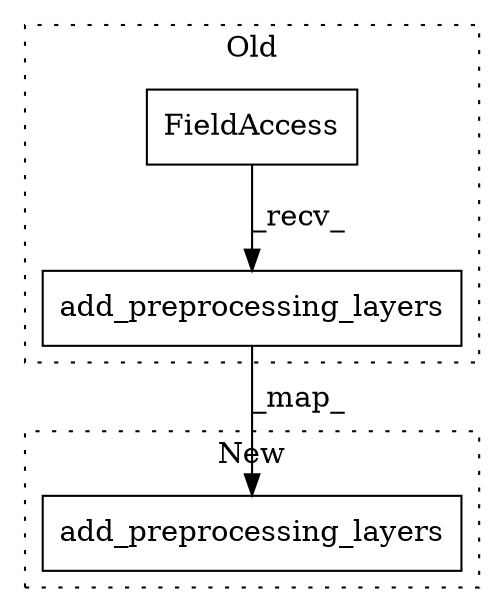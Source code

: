 digraph G {
subgraph cluster0 {
1 [label="add_preprocessing_layers" a="32" s="5153,5245" l="25,1" shape="box"];
3 [label="FieldAccess" a="22" s="5141" l="11" shape="box"];
label = "Old";
style="dotted";
}
subgraph cluster1 {
2 [label="add_preprocessing_layers" a="32" s="5537,5629" l="25,1" shape="box"];
label = "New";
style="dotted";
}
1 -> 2 [label="_map_"];
3 -> 1 [label="_recv_"];
}